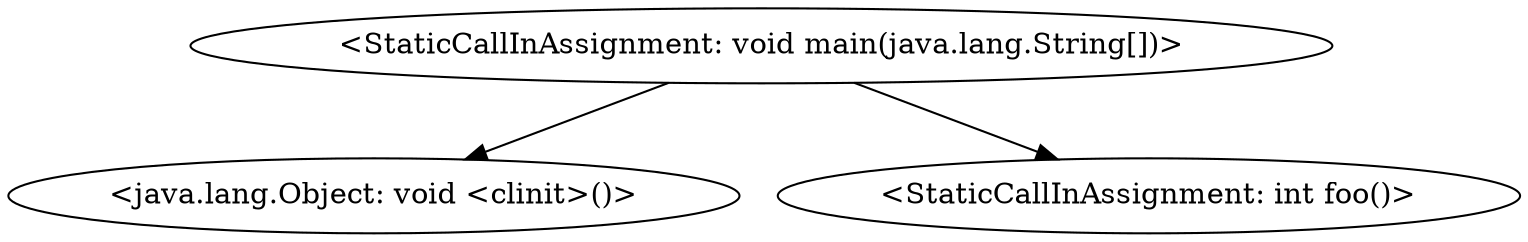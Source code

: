 digraph "call-graph" {
    "<StaticCallInAssignment: void main(java.lang.String[])>"
    "<java.lang.Object: void <clinit>()>"
    "<StaticCallInAssignment: void main(java.lang.String[])>"->"<java.lang.Object: void <clinit>()>";
    "<StaticCallInAssignment: int foo()>"
    "<StaticCallInAssignment: void main(java.lang.String[])>"->"<StaticCallInAssignment: int foo()>";
}
